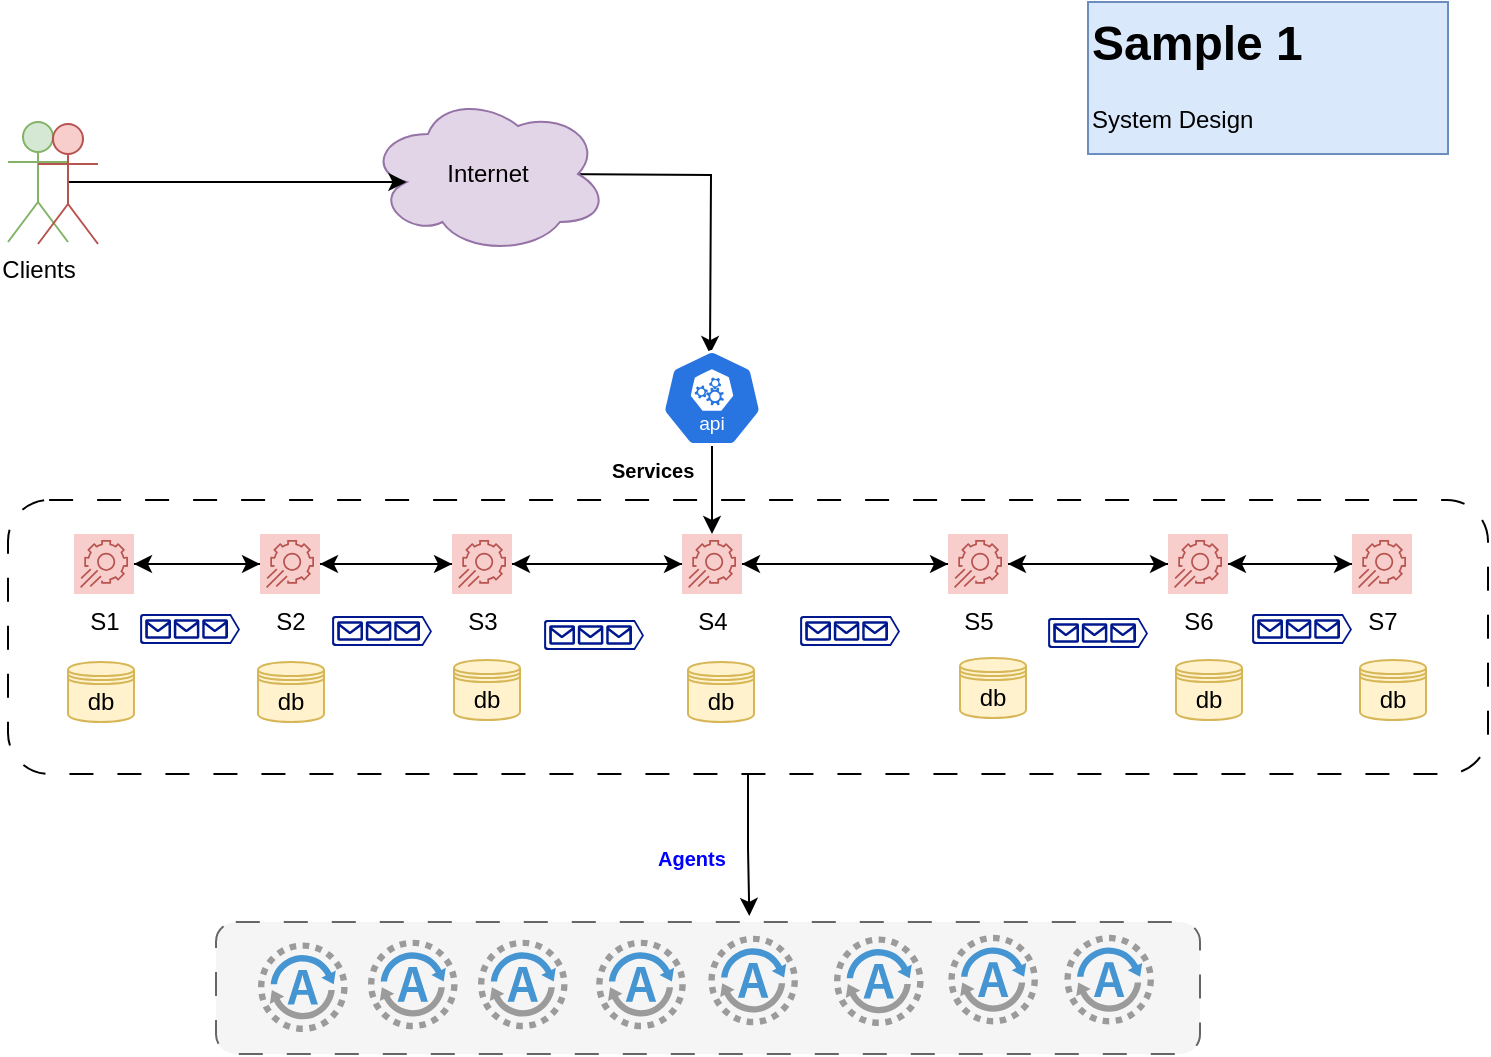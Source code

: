 <mxfile version="24.8.3">
  <diagram name="Page-1" id="_2QYMQopJqE4-D5JTq7a">
    <mxGraphModel dx="989" dy="520" grid="1" gridSize="10" guides="1" tooltips="1" connect="1" arrows="1" fold="1" page="1" pageScale="1" pageWidth="850" pageHeight="1100" math="0" shadow="0">
      <root>
        <mxCell id="0" />
        <mxCell id="1" parent="0" />
        <mxCell id="Si0mfUpnJsWU2A30i-Ba-1" value="&lt;div&gt;Clients&lt;/div&gt;&lt;div&gt;&lt;br&gt;&lt;/div&gt;" style="shape=umlActor;verticalLabelPosition=bottom;verticalAlign=top;html=1;outlineConnect=0;fillColor=#d5e8d4;strokeColor=#82b366;" vertex="1" parent="1">
          <mxGeometry x="80" y="94" width="30" height="60" as="geometry" />
        </mxCell>
        <mxCell id="Si0mfUpnJsWU2A30i-Ba-13" style="edgeStyle=orthogonalEdgeStyle;rounded=0;orthogonalLoop=1;jettySize=auto;html=1;entryX=0.24;entryY=0.021;entryDx=0;entryDy=0;entryPerimeter=0;exitX=0.875;exitY=0.5;exitDx=0;exitDy=0;exitPerimeter=0;" edge="1" parent="1">
          <mxGeometry relative="1" as="geometry">
            <mxPoint x="431" y="210.008" as="targetPoint" />
            <mxPoint x="351" y="120" as="sourcePoint" />
          </mxGeometry>
        </mxCell>
        <mxCell id="Si0mfUpnJsWU2A30i-Ba-6" value="Internet" style="ellipse;shape=cloud;whiteSpace=wrap;html=1;fillColor=#e1d5e7;strokeColor=#9673a6;" vertex="1" parent="1">
          <mxGeometry x="260" y="80" width="120" height="80" as="geometry" />
        </mxCell>
        <mxCell id="Si0mfUpnJsWU2A30i-Ba-9" style="edgeStyle=orthogonalEdgeStyle;rounded=0;orthogonalLoop=1;jettySize=auto;html=1;entryX=0.16;entryY=0.55;entryDx=0;entryDy=0;entryPerimeter=0;" edge="1" parent="1" source="Si0mfUpnJsWU2A30i-Ba-1" target="Si0mfUpnJsWU2A30i-Ba-6">
          <mxGeometry relative="1" as="geometry" />
        </mxCell>
        <mxCell id="Si0mfUpnJsWU2A30i-Ba-10" value="&lt;h1 style=&quot;margin-top: 0px;&quot;&gt;Sample 1&lt;br&gt;&lt;/h1&gt;&lt;p&gt;System Design&lt;/p&gt;&lt;p&gt;Agent Design&lt;/p&gt;&lt;p&gt;&lt;br&gt;&lt;/p&gt;" style="text;html=1;whiteSpace=wrap;overflow=hidden;rounded=0;fillColor=#dae8fc;strokeColor=#6c8ebf;" vertex="1" parent="1">
          <mxGeometry x="620" y="34" width="180" height="76" as="geometry" />
        </mxCell>
        <mxCell id="Si0mfUpnJsWU2A30i-Ba-11" value="" style="rounded=1;whiteSpace=wrap;html=1;dashed=1;dashPattern=12 12;" vertex="1" parent="1">
          <mxGeometry x="80" y="283" width="740" height="137" as="geometry" />
        </mxCell>
        <mxCell id="Si0mfUpnJsWU2A30i-Ba-21" value="" style="edgeStyle=orthogonalEdgeStyle;rounded=0;orthogonalLoop=1;jettySize=auto;html=1;" edge="1" parent="1" source="Si0mfUpnJsWU2A30i-Ba-12" target="Si0mfUpnJsWU2A30i-Ba-18">
          <mxGeometry relative="1" as="geometry" />
        </mxCell>
        <mxCell id="Si0mfUpnJsWU2A30i-Ba-12" value="" style="aspect=fixed;sketch=0;html=1;dashed=0;whitespace=wrap;verticalLabelPosition=bottom;verticalAlign=top;fillColor=#2875E2;strokeColor=#ffffff;points=[[0.005,0.63,0],[0.1,0.2,0],[0.9,0.2,0],[0.5,0,0],[0.995,0.63,0],[0.72,0.99,0],[0.5,1,0],[0.28,0.99,0]];shape=mxgraph.kubernetes.icon2;kubernetesLabel=1;prIcon=api" vertex="1" parent="1">
          <mxGeometry x="407" y="208" width="50" height="48" as="geometry" />
        </mxCell>
        <mxCell id="Si0mfUpnJsWU2A30i-Ba-69" style="edgeStyle=orthogonalEdgeStyle;rounded=0;orthogonalLoop=1;jettySize=auto;html=1;" edge="1" parent="1" source="Si0mfUpnJsWU2A30i-Ba-14" target="Si0mfUpnJsWU2A30i-Ba-15">
          <mxGeometry relative="1" as="geometry" />
        </mxCell>
        <mxCell id="Si0mfUpnJsWU2A30i-Ba-14" value="S1" style="sketch=0;points=[[0,0,0],[0.25,0,0],[0.5,0,0],[0.75,0,0],[1,0,0],[0,1,0],[0.25,1,0],[0.5,1,0],[0.75,1,0],[1,1,0],[0,0.25,0],[0,0.5,0],[0,0.75,0],[1,0.25,0],[1,0.5,0],[1,0.75,0]];points=[[0,0,0],[0.25,0,0],[0.5,0,0],[0.75,0,0],[1,0,0],[0,1,0],[0.25,1,0],[0.5,1,0],[0.75,1,0],[1,1,0],[0,0.25,0],[0,0.5,0],[0,0.75,0],[1,0.25,0],[1,0.5,0],[1,0.75,0]];outlineConnect=0;fillColor=#f8cecc;strokeColor=#b85450;dashed=0;verticalLabelPosition=bottom;verticalAlign=top;align=center;html=1;fontSize=12;fontStyle=0;aspect=fixed;shape=mxgraph.aws4.resourceIcon;resIcon=mxgraph.aws4.app_config;" vertex="1" parent="1">
          <mxGeometry x="113" y="300" width="30" height="30" as="geometry" />
        </mxCell>
        <mxCell id="Si0mfUpnJsWU2A30i-Ba-71" style="edgeStyle=orthogonalEdgeStyle;rounded=0;orthogonalLoop=1;jettySize=auto;html=1;" edge="1" parent="1" source="Si0mfUpnJsWU2A30i-Ba-15" target="Si0mfUpnJsWU2A30i-Ba-17">
          <mxGeometry relative="1" as="geometry" />
        </mxCell>
        <mxCell id="Si0mfUpnJsWU2A30i-Ba-15" value="S2" style="sketch=0;points=[[0,0,0],[0.25,0,0],[0.5,0,0],[0.75,0,0],[1,0,0],[0,1,0],[0.25,1,0],[0.5,1,0],[0.75,1,0],[1,1,0],[0,0.25,0],[0,0.5,0],[0,0.75,0],[1,0.25,0],[1,0.5,0],[1,0.75,0]];points=[[0,0,0],[0.25,0,0],[0.5,0,0],[0.75,0,0],[1,0,0],[0,1,0],[0.25,1,0],[0.5,1,0],[0.75,1,0],[1,1,0],[0,0.25,0],[0,0.5,0],[0,0.75,0],[1,0.25,0],[1,0.5,0],[1,0.75,0]];outlineConnect=0;fillColor=#f8cecc;strokeColor=#b85450;dashed=0;verticalLabelPosition=bottom;verticalAlign=top;align=center;html=1;fontSize=12;fontStyle=0;aspect=fixed;shape=mxgraph.aws4.resourceIcon;resIcon=mxgraph.aws4.app_config;" vertex="1" parent="1">
          <mxGeometry x="206" y="300" width="30" height="30" as="geometry" />
        </mxCell>
        <mxCell id="Si0mfUpnJsWU2A30i-Ba-74" style="edgeStyle=orthogonalEdgeStyle;rounded=0;orthogonalLoop=1;jettySize=auto;html=1;" edge="1" parent="1" source="Si0mfUpnJsWU2A30i-Ba-17" target="Si0mfUpnJsWU2A30i-Ba-18">
          <mxGeometry relative="1" as="geometry" />
        </mxCell>
        <mxCell id="Si0mfUpnJsWU2A30i-Ba-17" value="S3" style="sketch=0;points=[[0,0,0],[0.25,0,0],[0.5,0,0],[0.75,0,0],[1,0,0],[0,1,0],[0.25,1,0],[0.5,1,0],[0.75,1,0],[1,1,0],[0,0.25,0],[0,0.5,0],[0,0.75,0],[1,0.25,0],[1,0.5,0],[1,0.75,0]];points=[[0,0,0],[0.25,0,0],[0.5,0,0],[0.75,0,0],[1,0,0],[0,1,0],[0.25,1,0],[0.5,1,0],[0.75,1,0],[1,1,0],[0,0.25,0],[0,0.5,0],[0,0.75,0],[1,0.25,0],[1,0.5,0],[1,0.75,0]];outlineConnect=0;fillColor=#f8cecc;strokeColor=#b85450;dashed=0;verticalLabelPosition=bottom;verticalAlign=top;align=center;html=1;fontSize=12;fontStyle=0;aspect=fixed;shape=mxgraph.aws4.resourceIcon;resIcon=mxgraph.aws4.app_config;" vertex="1" parent="1">
          <mxGeometry x="302" y="300" width="30" height="30" as="geometry" />
        </mxCell>
        <mxCell id="Si0mfUpnJsWU2A30i-Ba-76" style="edgeStyle=orthogonalEdgeStyle;rounded=0;orthogonalLoop=1;jettySize=auto;html=1;" edge="1" parent="1" source="Si0mfUpnJsWU2A30i-Ba-18" target="Si0mfUpnJsWU2A30i-Ba-19">
          <mxGeometry relative="1" as="geometry" />
        </mxCell>
        <mxCell id="Si0mfUpnJsWU2A30i-Ba-18" value="S4" style="sketch=0;points=[[0,0,0],[0.25,0,0],[0.5,0,0],[0.75,0,0],[1,0,0],[0,1,0],[0.25,1,0],[0.5,1,0],[0.75,1,0],[1,1,0],[0,0.25,0],[0,0.5,0],[0,0.75,0],[1,0.25,0],[1,0.5,0],[1,0.75,0]];points=[[0,0,0],[0.25,0,0],[0.5,0,0],[0.75,0,0],[1,0,0],[0,1,0],[0.25,1,0],[0.5,1,0],[0.75,1,0],[1,1,0],[0,0.25,0],[0,0.5,0],[0,0.75,0],[1,0.25,0],[1,0.5,0],[1,0.75,0]];outlineConnect=0;fillColor=#f8cecc;strokeColor=#b85450;dashed=0;verticalLabelPosition=bottom;verticalAlign=top;align=center;html=1;fontSize=12;fontStyle=0;aspect=fixed;shape=mxgraph.aws4.resourceIcon;resIcon=mxgraph.aws4.app_config;" vertex="1" parent="1">
          <mxGeometry x="417" y="300" width="30" height="30" as="geometry" />
        </mxCell>
        <mxCell id="Si0mfUpnJsWU2A30i-Ba-77" style="edgeStyle=orthogonalEdgeStyle;rounded=0;orthogonalLoop=1;jettySize=auto;html=1;" edge="1" parent="1" source="Si0mfUpnJsWU2A30i-Ba-19" target="Si0mfUpnJsWU2A30i-Ba-18">
          <mxGeometry relative="1" as="geometry" />
        </mxCell>
        <mxCell id="Si0mfUpnJsWU2A30i-Ba-78" style="edgeStyle=orthogonalEdgeStyle;rounded=0;orthogonalLoop=1;jettySize=auto;html=1;" edge="1" parent="1" source="Si0mfUpnJsWU2A30i-Ba-19" target="Si0mfUpnJsWU2A30i-Ba-20">
          <mxGeometry relative="1" as="geometry" />
        </mxCell>
        <mxCell id="Si0mfUpnJsWU2A30i-Ba-19" value="S5" style="sketch=0;points=[[0,0,0],[0.25,0,0],[0.5,0,0],[0.75,0,0],[1,0,0],[0,1,0],[0.25,1,0],[0.5,1,0],[0.75,1,0],[1,1,0],[0,0.25,0],[0,0.5,0],[0,0.75,0],[1,0.25,0],[1,0.5,0],[1,0.75,0]];points=[[0,0,0],[0.25,0,0],[0.5,0,0],[0.75,0,0],[1,0,0],[0,1,0],[0.25,1,0],[0.5,1,0],[0.75,1,0],[1,1,0],[0,0.25,0],[0,0.5,0],[0,0.75,0],[1,0.25,0],[1,0.5,0],[1,0.75,0]];outlineConnect=0;fillColor=#f8cecc;strokeColor=#b85450;dashed=0;verticalLabelPosition=bottom;verticalAlign=top;align=center;html=1;fontSize=12;fontStyle=0;aspect=fixed;shape=mxgraph.aws4.resourceIcon;resIcon=mxgraph.aws4.app_config;" vertex="1" parent="1">
          <mxGeometry x="550" y="300" width="30" height="30" as="geometry" />
        </mxCell>
        <mxCell id="Si0mfUpnJsWU2A30i-Ba-80" style="edgeStyle=orthogonalEdgeStyle;rounded=0;orthogonalLoop=1;jettySize=auto;html=1;" edge="1" parent="1" source="Si0mfUpnJsWU2A30i-Ba-20" target="Si0mfUpnJsWU2A30i-Ba-22">
          <mxGeometry relative="1" as="geometry" />
        </mxCell>
        <mxCell id="Si0mfUpnJsWU2A30i-Ba-20" value="S6" style="sketch=0;points=[[0,0,0],[0.25,0,0],[0.5,0,0],[0.75,0,0],[1,0,0],[0,1,0],[0.25,1,0],[0.5,1,0],[0.75,1,0],[1,1,0],[0,0.25,0],[0,0.5,0],[0,0.75,0],[1,0.25,0],[1,0.5,0],[1,0.75,0]];points=[[0,0,0],[0.25,0,0],[0.5,0,0],[0.75,0,0],[1,0,0],[0,1,0],[0.25,1,0],[0.5,1,0],[0.75,1,0],[1,1,0],[0,0.25,0],[0,0.5,0],[0,0.75,0],[1,0.25,0],[1,0.5,0],[1,0.75,0]];outlineConnect=0;fillColor=#f8cecc;strokeColor=#b85450;dashed=0;verticalLabelPosition=bottom;verticalAlign=top;align=center;html=1;fontSize=12;fontStyle=0;aspect=fixed;shape=mxgraph.aws4.resourceIcon;resIcon=mxgraph.aws4.app_config;" vertex="1" parent="1">
          <mxGeometry x="660" y="300" width="30" height="30" as="geometry" />
        </mxCell>
        <mxCell id="Si0mfUpnJsWU2A30i-Ba-81" style="edgeStyle=orthogonalEdgeStyle;rounded=0;orthogonalLoop=1;jettySize=auto;html=1;" edge="1" parent="1" source="Si0mfUpnJsWU2A30i-Ba-22" target="Si0mfUpnJsWU2A30i-Ba-20">
          <mxGeometry relative="1" as="geometry" />
        </mxCell>
        <mxCell id="Si0mfUpnJsWU2A30i-Ba-22" value="S7" style="sketch=0;points=[[0,0,0],[0.25,0,0],[0.5,0,0],[0.75,0,0],[1,0,0],[0,1,0],[0.25,1,0],[0.5,1,0],[0.75,1,0],[1,1,0],[0,0.25,0],[0,0.5,0],[0,0.75,0],[1,0.25,0],[1,0.5,0],[1,0.75,0]];points=[[0,0,0],[0.25,0,0],[0.5,0,0],[0.75,0,0],[1,0,0],[0,1,0],[0.25,1,0],[0.5,1,0],[0.75,1,0],[1,1,0],[0,0.25,0],[0,0.5,0],[0,0.75,0],[1,0.25,0],[1,0.5,0],[1,0.75,0]];outlineConnect=0;fillColor=#f8cecc;strokeColor=#b85450;dashed=0;verticalLabelPosition=bottom;verticalAlign=top;align=center;html=1;fontSize=12;fontStyle=0;aspect=fixed;shape=mxgraph.aws4.resourceIcon;resIcon=mxgraph.aws4.app_config;" vertex="1" parent="1">
          <mxGeometry x="752" y="300" width="30" height="30" as="geometry" />
        </mxCell>
        <mxCell id="Si0mfUpnJsWU2A30i-Ba-27" value="" style="rounded=1;whiteSpace=wrap;html=1;dashed=1;dashPattern=12 12;fillColor=#f5f5f5;fontColor=#333333;strokeColor=#666666;" vertex="1" parent="1">
          <mxGeometry x="184" y="494" width="492" height="66" as="geometry" />
        </mxCell>
        <mxCell id="Si0mfUpnJsWU2A30i-Ba-28" value="db" style="shape=datastore;whiteSpace=wrap;html=1;fillColor=#fff2cc;strokeColor=#d6b656;" vertex="1" parent="1">
          <mxGeometry x="110" y="364" width="33" height="30" as="geometry" />
        </mxCell>
        <mxCell id="Si0mfUpnJsWU2A30i-Ba-29" value="db" style="shape=datastore;whiteSpace=wrap;html=1;fillColor=#fff2cc;strokeColor=#d6b656;" vertex="1" parent="1">
          <mxGeometry x="205" y="364" width="33" height="30" as="geometry" />
        </mxCell>
        <mxCell id="Si0mfUpnJsWU2A30i-Ba-30" value="db" style="shape=datastore;whiteSpace=wrap;html=1;fillColor=#fff2cc;strokeColor=#d6b656;" vertex="1" parent="1">
          <mxGeometry x="303" y="363" width="33" height="30" as="geometry" />
        </mxCell>
        <mxCell id="Si0mfUpnJsWU2A30i-Ba-31" value="db" style="shape=datastore;whiteSpace=wrap;html=1;fillColor=#fff2cc;strokeColor=#d6b656;" vertex="1" parent="1">
          <mxGeometry x="420" y="364" width="33" height="30" as="geometry" />
        </mxCell>
        <mxCell id="Si0mfUpnJsWU2A30i-Ba-33" value="db" style="shape=datastore;whiteSpace=wrap;html=1;fillColor=#fff2cc;strokeColor=#d6b656;" vertex="1" parent="1">
          <mxGeometry x="556" y="362" width="33" height="30" as="geometry" />
        </mxCell>
        <mxCell id="Si0mfUpnJsWU2A30i-Ba-34" value="db" style="shape=datastore;whiteSpace=wrap;html=1;fillColor=#fff2cc;strokeColor=#d6b656;" vertex="1" parent="1">
          <mxGeometry x="664" y="363" width="33" height="30" as="geometry" />
        </mxCell>
        <mxCell id="Si0mfUpnJsWU2A30i-Ba-35" value="db" style="shape=datastore;whiteSpace=wrap;html=1;fillColor=#fff2cc;strokeColor=#d6b656;" vertex="1" parent="1">
          <mxGeometry x="756" y="363" width="33" height="30" as="geometry" />
        </mxCell>
        <mxCell id="Si0mfUpnJsWU2A30i-Ba-46" value="" style="shape=umlActor;verticalLabelPosition=bottom;verticalAlign=top;html=1;outlineConnect=0;fillColor=#f8cecc;strokeColor=#b85450;" vertex="1" parent="1">
          <mxGeometry x="95" y="95" width="30" height="60" as="geometry" />
        </mxCell>
        <mxCell id="Si0mfUpnJsWU2A30i-Ba-48" value="" style="sketch=0;aspect=fixed;pointerEvents=1;shadow=0;dashed=0;html=1;strokeColor=none;labelPosition=center;verticalLabelPosition=bottom;verticalAlign=top;align=center;fillColor=#00188D;shape=mxgraph.azure.queue_generic" vertex="1" parent="1">
          <mxGeometry x="146" y="340" width="50" height="15" as="geometry" />
        </mxCell>
        <mxCell id="Si0mfUpnJsWU2A30i-Ba-49" value="" style="sketch=0;aspect=fixed;pointerEvents=1;shadow=0;dashed=0;html=1;strokeColor=none;labelPosition=center;verticalLabelPosition=bottom;verticalAlign=top;align=center;fillColor=#00188D;shape=mxgraph.azure.queue_generic" vertex="1" parent="1">
          <mxGeometry x="242" y="341" width="50" height="15" as="geometry" />
        </mxCell>
        <mxCell id="Si0mfUpnJsWU2A30i-Ba-50" value="" style="sketch=0;aspect=fixed;pointerEvents=1;shadow=0;dashed=0;html=1;strokeColor=none;labelPosition=center;verticalLabelPosition=bottom;verticalAlign=top;align=center;fillColor=#00188D;shape=mxgraph.azure.queue_generic" vertex="1" parent="1">
          <mxGeometry x="348" y="343" width="50" height="15" as="geometry" />
        </mxCell>
        <mxCell id="Si0mfUpnJsWU2A30i-Ba-51" value="" style="sketch=0;aspect=fixed;pointerEvents=1;shadow=0;dashed=0;html=1;strokeColor=none;labelPosition=center;verticalLabelPosition=bottom;verticalAlign=top;align=center;fillColor=#00188D;shape=mxgraph.azure.queue_generic" vertex="1" parent="1">
          <mxGeometry x="476" y="341" width="50" height="15" as="geometry" />
        </mxCell>
        <mxCell id="Si0mfUpnJsWU2A30i-Ba-52" value="" style="sketch=0;aspect=fixed;pointerEvents=1;shadow=0;dashed=0;html=1;strokeColor=none;labelPosition=center;verticalLabelPosition=bottom;verticalAlign=top;align=center;fillColor=#00188D;shape=mxgraph.azure.queue_generic" vertex="1" parent="1">
          <mxGeometry x="600" y="342" width="50" height="15" as="geometry" />
        </mxCell>
        <mxCell id="Si0mfUpnJsWU2A30i-Ba-53" value="" style="sketch=0;aspect=fixed;pointerEvents=1;shadow=0;dashed=0;html=1;strokeColor=none;labelPosition=center;verticalLabelPosition=bottom;verticalAlign=top;align=center;fillColor=#00188D;shape=mxgraph.azure.queue_generic" vertex="1" parent="1">
          <mxGeometry x="702" y="340" width="50" height="15" as="geometry" />
        </mxCell>
        <mxCell id="Si0mfUpnJsWU2A30i-Ba-54" value="" style="shadow=0;dashed=0;html=1;strokeColor=none;fillColor=#4495D1;labelPosition=center;verticalLabelPosition=bottom;verticalAlign=top;align=center;outlineConnect=0;shape=mxgraph.veeam.2d.agent;pointerEvents=1;" vertex="1" parent="1">
          <mxGeometry x="205" y="504.2" width="44.8" height="44.8" as="geometry" />
        </mxCell>
        <mxCell id="Si0mfUpnJsWU2A30i-Ba-56" value="" style="shadow=0;dashed=0;html=1;strokeColor=#b85450;fillColor=#f8cecc;labelPosition=center;verticalLabelPosition=bottom;verticalAlign=top;align=center;outlineConnect=0;shape=mxgraph.veeam.2d.agent;pointerEvents=1;" vertex="1" parent="1">
          <mxGeometry x="260" y="502.8" width="44.8" height="44.8" as="geometry" />
        </mxCell>
        <mxCell id="Si0mfUpnJsWU2A30i-Ba-57" value="" style="shadow=0;dashed=0;html=1;strokeColor=#d6b656;fillColor=#fff2cc;labelPosition=center;verticalLabelPosition=bottom;verticalAlign=top;align=center;outlineConnect=0;shape=mxgraph.veeam.2d.agent;pointerEvents=1;" vertex="1" parent="1">
          <mxGeometry x="315" y="502.8" width="44.8" height="44.8" as="geometry" />
        </mxCell>
        <mxCell id="Si0mfUpnJsWU2A30i-Ba-58" value="" style="shadow=0;dashed=0;html=1;strokeColor=none;fillColor=#4495D1;labelPosition=center;verticalLabelPosition=bottom;verticalAlign=top;align=center;outlineConnect=0;shape=mxgraph.veeam.2d.agent;pointerEvents=1;" vertex="1" parent="1">
          <mxGeometry x="374.1" y="502.8" width="44.8" height="44.8" as="geometry" />
        </mxCell>
        <mxCell id="Si0mfUpnJsWU2A30i-Ba-59" value="" style="shadow=0;dashed=0;html=1;strokeColor=none;fillColor=#4495D1;labelPosition=center;verticalLabelPosition=bottom;verticalAlign=top;align=center;outlineConnect=0;shape=mxgraph.veeam.2d.agent;pointerEvents=1;" vertex="1" parent="1">
          <mxGeometry x="430.2" y="500.8" width="44.8" height="44.8" as="geometry" />
        </mxCell>
        <mxCell id="Si0mfUpnJsWU2A30i-Ba-60" value="" style="shadow=0;dashed=0;html=1;strokeColor=none;fillColor=#4495D1;labelPosition=center;verticalLabelPosition=bottom;verticalAlign=top;align=center;outlineConnect=0;shape=mxgraph.veeam.2d.agent;pointerEvents=1;" vertex="1" parent="1">
          <mxGeometry x="493" y="501.2" width="44.8" height="44.8" as="geometry" />
        </mxCell>
        <mxCell id="Si0mfUpnJsWU2A30i-Ba-61" value="" style="shadow=0;dashed=0;html=1;strokeColor=none;fillColor=#4495D1;labelPosition=center;verticalLabelPosition=bottom;verticalAlign=top;align=center;outlineConnect=0;shape=mxgraph.veeam.2d.agent;pointerEvents=1;" vertex="1" parent="1">
          <mxGeometry x="550.2" y="500.4" width="44.8" height="44.8" as="geometry" />
        </mxCell>
        <mxCell id="Si0mfUpnJsWU2A30i-Ba-62" value="" style="shadow=0;dashed=0;html=1;strokeColor=none;fillColor=#4495D1;labelPosition=center;verticalLabelPosition=bottom;verticalAlign=top;align=center;outlineConnect=0;shape=mxgraph.veeam.2d.agent;pointerEvents=1;" vertex="1" parent="1">
          <mxGeometry x="608.2" y="500.4" width="44.8" height="44.8" as="geometry" />
        </mxCell>
        <mxCell id="Si0mfUpnJsWU2A30i-Ba-65" style="edgeStyle=orthogonalEdgeStyle;rounded=0;orthogonalLoop=1;jettySize=auto;html=1;entryX=0.542;entryY=-0.046;entryDx=0;entryDy=0;entryPerimeter=0;" edge="1" parent="1" source="Si0mfUpnJsWU2A30i-Ba-11" target="Si0mfUpnJsWU2A30i-Ba-27">
          <mxGeometry relative="1" as="geometry" />
        </mxCell>
        <mxCell id="Si0mfUpnJsWU2A30i-Ba-67" value="&lt;h1 style=&quot;margin-top: 0px; font-size: 10px;&quot;&gt;Services&lt;/h1&gt;" style="text;html=1;whiteSpace=wrap;overflow=hidden;rounded=0;fontSize=10;" vertex="1" parent="1">
          <mxGeometry x="380" y="256" width="60" height="30" as="geometry" />
        </mxCell>
        <mxCell id="Si0mfUpnJsWU2A30i-Ba-68" value="Agents" style="text;html=1;whiteSpace=wrap;overflow=hidden;rounded=0;fontStyle=1;fontSize=10;fontColor=#0000FF;" vertex="1" parent="1">
          <mxGeometry x="402.9" y="450" width="110" height="30" as="geometry" />
        </mxCell>
        <mxCell id="Si0mfUpnJsWU2A30i-Ba-70" style="edgeStyle=orthogonalEdgeStyle;rounded=0;orthogonalLoop=1;jettySize=auto;html=1;entryX=1;entryY=0.5;entryDx=0;entryDy=0;entryPerimeter=0;" edge="1" parent="1" source="Si0mfUpnJsWU2A30i-Ba-15" target="Si0mfUpnJsWU2A30i-Ba-14">
          <mxGeometry relative="1" as="geometry" />
        </mxCell>
        <mxCell id="Si0mfUpnJsWU2A30i-Ba-72" style="edgeStyle=orthogonalEdgeStyle;rounded=0;orthogonalLoop=1;jettySize=auto;html=1;entryX=1;entryY=0.5;entryDx=0;entryDy=0;entryPerimeter=0;" edge="1" parent="1" source="Si0mfUpnJsWU2A30i-Ba-17" target="Si0mfUpnJsWU2A30i-Ba-15">
          <mxGeometry relative="1" as="geometry" />
        </mxCell>
        <mxCell id="Si0mfUpnJsWU2A30i-Ba-75" style="edgeStyle=orthogonalEdgeStyle;rounded=0;orthogonalLoop=1;jettySize=auto;html=1;entryX=1;entryY=0.5;entryDx=0;entryDy=0;entryPerimeter=0;" edge="1" parent="1" source="Si0mfUpnJsWU2A30i-Ba-18" target="Si0mfUpnJsWU2A30i-Ba-17">
          <mxGeometry relative="1" as="geometry" />
        </mxCell>
        <mxCell id="Si0mfUpnJsWU2A30i-Ba-79" style="edgeStyle=orthogonalEdgeStyle;rounded=0;orthogonalLoop=1;jettySize=auto;html=1;entryX=1;entryY=0.5;entryDx=0;entryDy=0;entryPerimeter=0;" edge="1" parent="1" source="Si0mfUpnJsWU2A30i-Ba-20" target="Si0mfUpnJsWU2A30i-Ba-19">
          <mxGeometry relative="1" as="geometry" />
        </mxCell>
      </root>
    </mxGraphModel>
  </diagram>
</mxfile>
